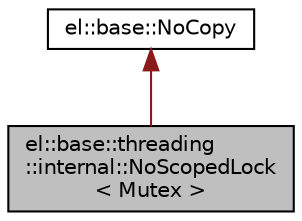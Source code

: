 digraph "el::base::threading::internal::NoScopedLock&lt; Mutex &gt;"
{
  edge [fontname="Helvetica",fontsize="10",labelfontname="Helvetica",labelfontsize="10"];
  node [fontname="Helvetica",fontsize="10",shape=record];
  Node1 [label="el::base::threading\l::internal::NoScopedLock\l\< Mutex \>",height=0.2,width=0.4,color="black", fillcolor="grey75", style="filled", fontcolor="black"];
  Node2 -> Node1 [dir="back",color="firebrick4",fontsize="10",style="solid",fontname="Helvetica"];
  Node2 [label="el::base::NoCopy",height=0.2,width=0.4,color="black", fillcolor="white", style="filled",URL="$d3/d8b/a00059.html",tooltip="Internal helper class that prevent copy constructor for class. "];
}
